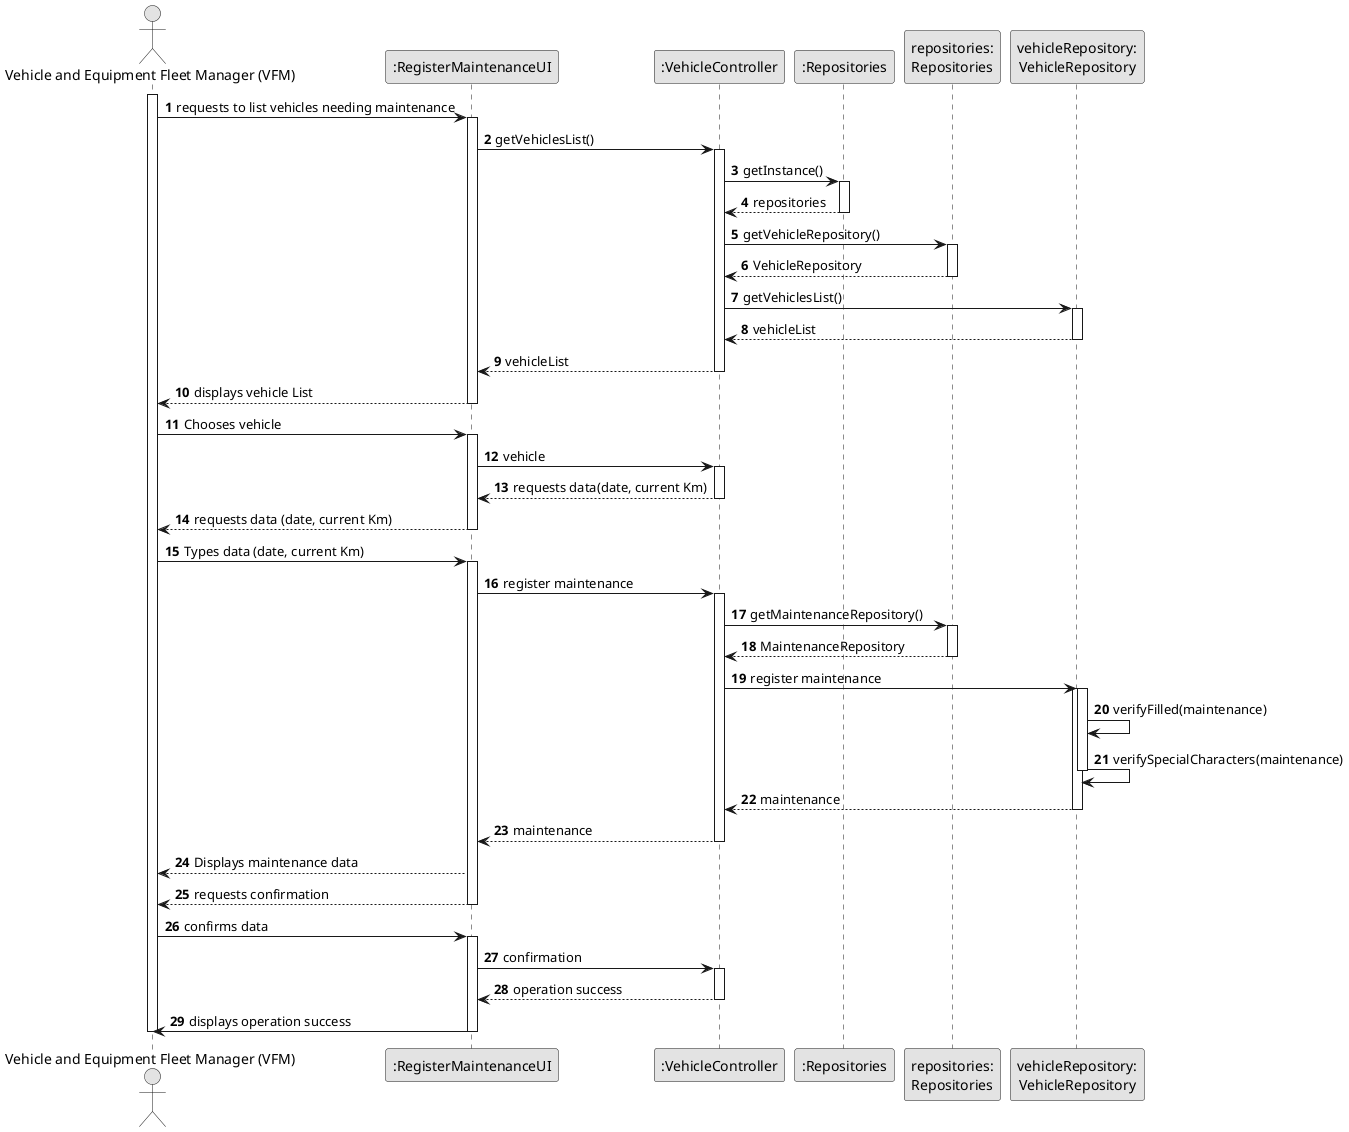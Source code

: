 @startuml
skinparam monochrome true
skinparam packageStyle rectangle
skinparam shadowing false

autonumber

'hide footbox
actor "Vehicle and Equipment Fleet Manager (VFM)" as VFM
participant ":RegisterMaintenanceUI" as UI
participant ":VehicleController" as CTRL
participant ":Repositories" as RepositorySingleton
participant "repositories:\nRepositories" as PLAT
participant "vehicleRepository:\nVehicleRepository" as VehicleRepository

activate VFM

    VFM -> UI : requests to list vehicles needing maintenance
    activate UI

        UI -> CTRL : getVehiclesList()
        activate CTRL

        CTRL -> RepositorySingleton : getInstance()
        activate RepositorySingleton

            RepositorySingleton --> CTRL: repositories
        deactivate RepositorySingleton

        CTRL -> PLAT : getVehicleRepository()
        activate PLAT

            PLAT --> CTRL: VehicleRepository
        deactivate PLAT



            CTRL -> VehicleRepository : getVehiclesList()
            activate VehicleRepository

                VehicleRepository --> CTRL : vehicleList
            deactivate VehicleRepository

            CTRL --> UI : vehicleList
            deactivate CTRL

            UI --> VFM : displays vehicle List
            deactivate UI

            VFM -> UI : Chooses vehicle
            activate UI

            UI -> CTRL : vehicle
            activate CTRL

            CTRL --> UI : requests data(date, current Km)
            deactivate CTRL

            UI --> VFM : requests data (date, current Km)
            deactivate

            VFM -> UI : Types data (date, current Km)
            activate UI

            UI -> CTRL : register maintenance
            activate CTRL

               CTRL -> PLAT : getMaintenanceRepository()
                        activate PLAT

                        PLAT --> CTRL : MaintenanceRepository
                        deactivate


            CTRL -> VehicleRepository : register maintenance
            activate VehicleRepository

            activate VehicleRepository

               VehicleRepository -> VehicleRepository : verifyFilled(maintenance)
               VehicleRepository -> VehicleRepository : verifySpecialCharacters(maintenance)

               deactivate
               VehicleRepository --> CTRL : maintenance
               deactivate
               CTRL --> UI : maintenance
               deactivate
               UI --> VFM : Displays maintenance data
               UI --> VFM : requests confirmation
               deactivate
               VFM -> UI : confirms data
               activate UI

               UI -> CTRL : confirmation
               activate CTRL

               CTRL --> UI : operation success
               deactivate
               UI -> VFM : displays operation success
               deactivate

               deactivate VFM

@enduml